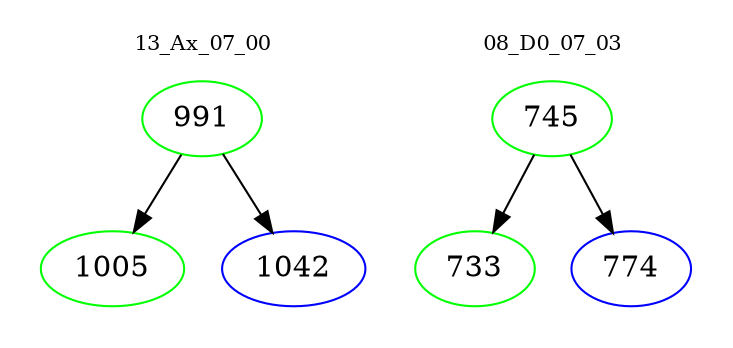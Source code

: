 digraph{
subgraph cluster_0 {
color = white
label = "13_Ax_07_00";
fontsize=10;
T0_991 [label="991", color="green"]
T0_991 -> T0_1005 [color="black"]
T0_1005 [label="1005", color="green"]
T0_991 -> T0_1042 [color="black"]
T0_1042 [label="1042", color="blue"]
}
subgraph cluster_1 {
color = white
label = "08_D0_07_03";
fontsize=10;
T1_745 [label="745", color="green"]
T1_745 -> T1_733 [color="black"]
T1_733 [label="733", color="green"]
T1_745 -> T1_774 [color="black"]
T1_774 [label="774", color="blue"]
}
}
